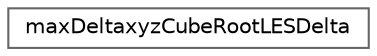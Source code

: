 digraph "Graphical Class Hierarchy"
{
 // LATEX_PDF_SIZE
  bgcolor="transparent";
  edge [fontname=Helvetica,fontsize=10,labelfontname=Helvetica,labelfontsize=10];
  node [fontname=Helvetica,fontsize=10,shape=box,height=0.2,width=0.4];
  rankdir="LR";
  Node0 [id="Node000000",label="maxDeltaxyzCubeRootLESDelta",height=0.2,width=0.4,color="grey40", fillcolor="white", style="filled",URL="$classFoam_1_1maxDeltaxyzCubeRootLESDelta.html",tooltip="Maximum delta between maxDeltaxyz and cubeRootVolDelta."];
}

